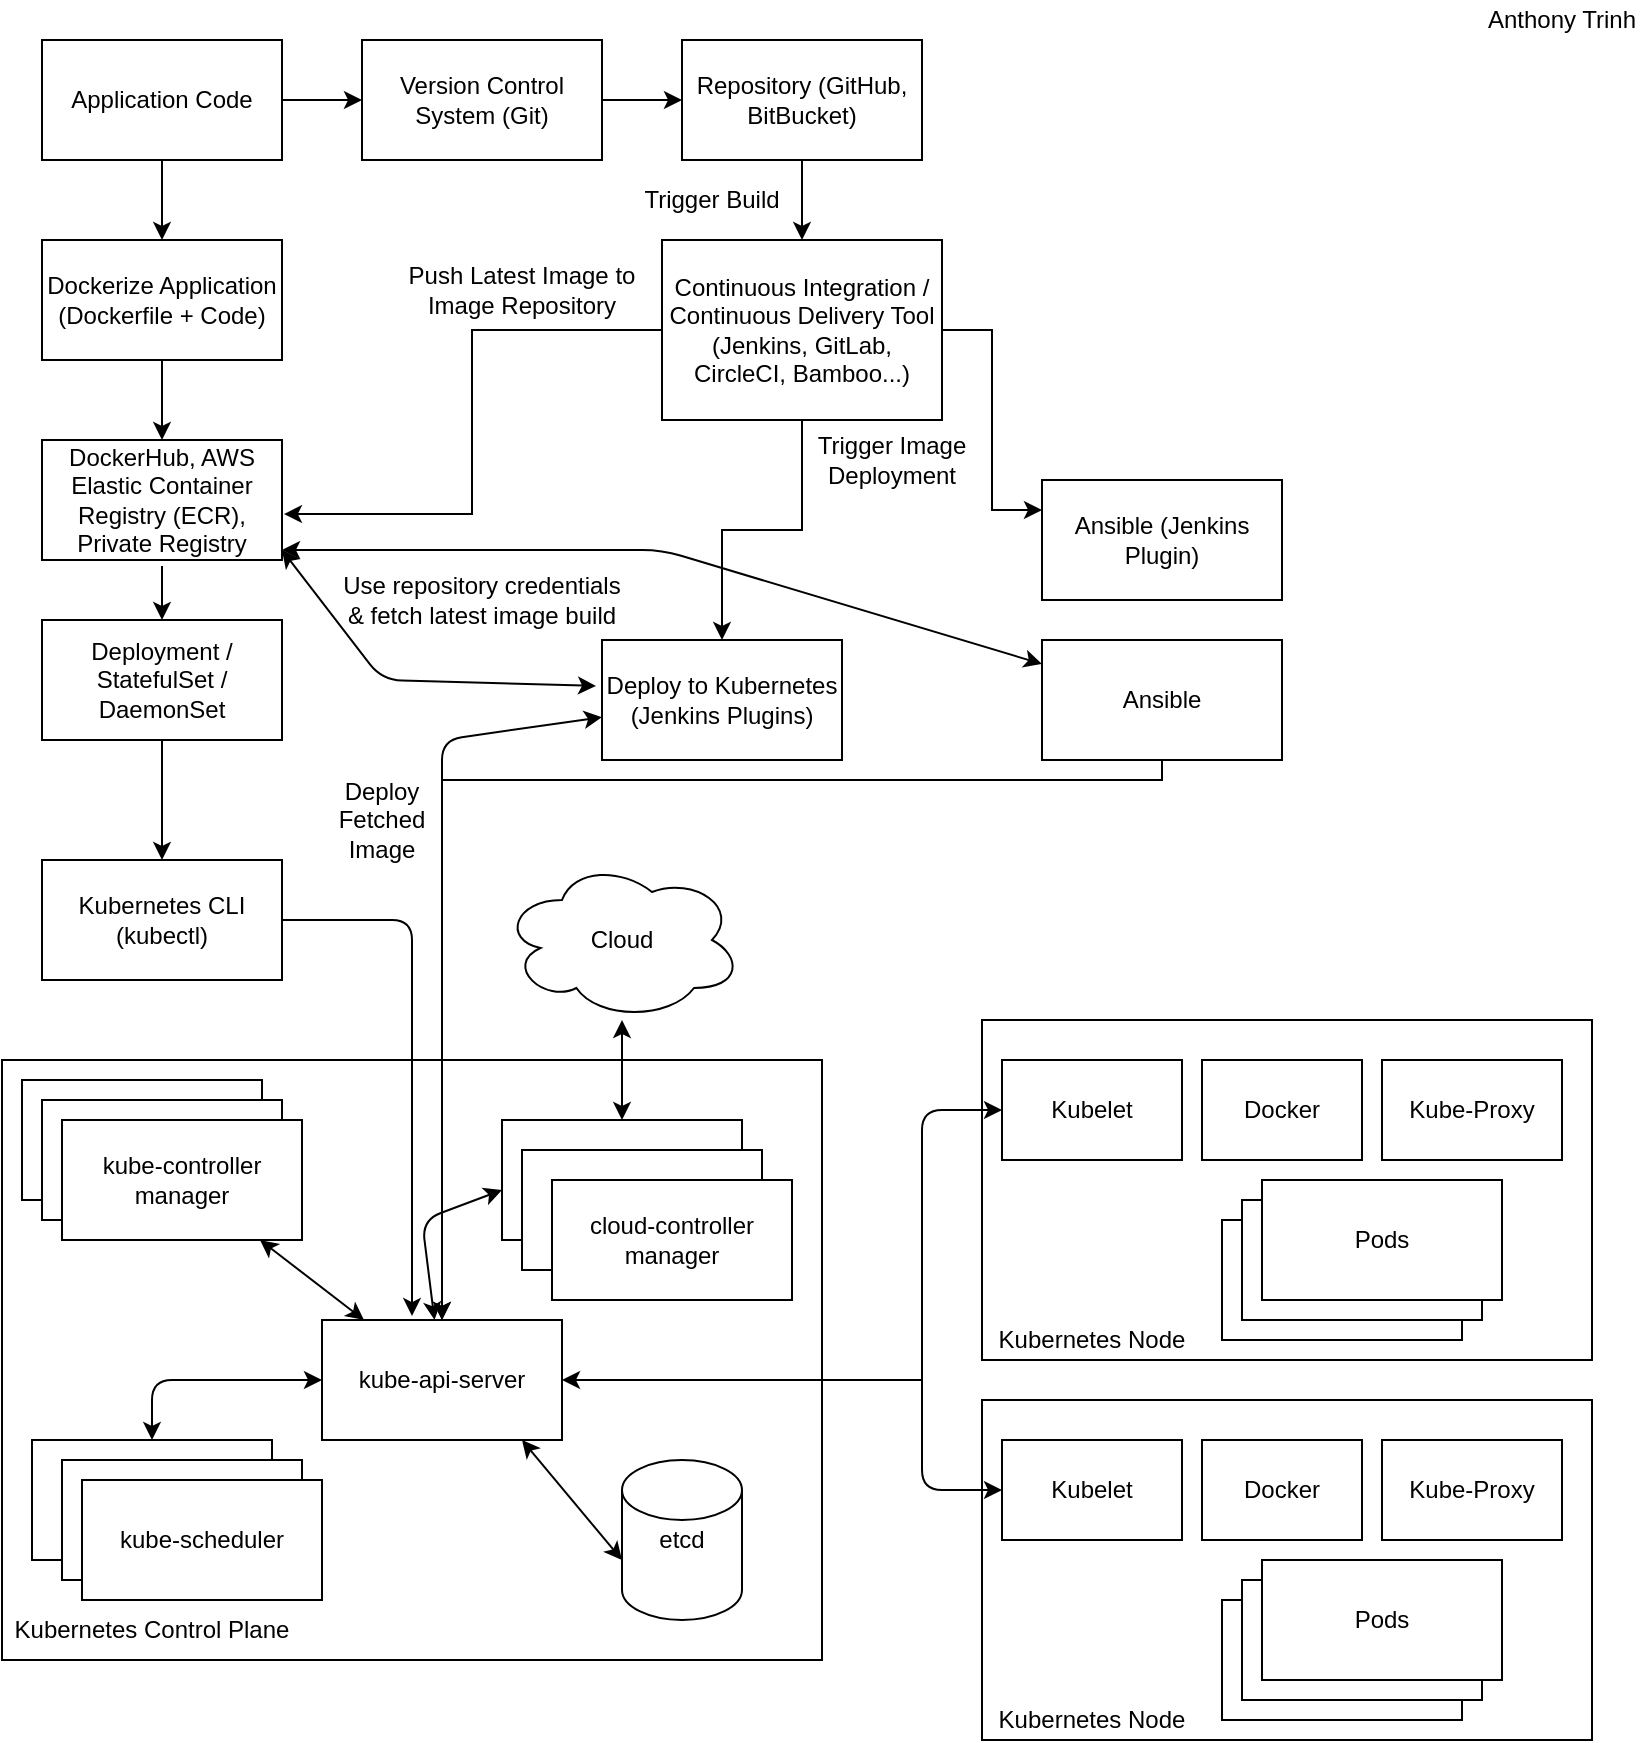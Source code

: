 <mxfile version="13.6.2" type="device"><diagram id="bO-3yxcehz5PCCvV3aQh" name="Page-1"><mxGraphModel dx="1278" dy="907" grid="1" gridSize="10" guides="1" tooltips="1" connect="1" arrows="1" fold="1" page="1" pageScale="1" pageWidth="850" pageHeight="1100" math="0" shadow="0"><root><mxCell id="0"/><mxCell id="1" parent="0"/><mxCell id="oTTUZ1WzRKGIwI-akk2n-10" style="edgeStyle=orthogonalEdgeStyle;rounded=0;orthogonalLoop=1;jettySize=auto;html=1;" edge="1" parent="1" source="oTTUZ1WzRKGIwI-akk2n-1" target="oTTUZ1WzRKGIwI-akk2n-3"><mxGeometry relative="1" as="geometry"/></mxCell><mxCell id="oTTUZ1WzRKGIwI-akk2n-11" value="" style="edgeStyle=orthogonalEdgeStyle;rounded=0;orthogonalLoop=1;jettySize=auto;html=1;" edge="1" parent="1" source="oTTUZ1WzRKGIwI-akk2n-1" target="oTTUZ1WzRKGIwI-akk2n-7"><mxGeometry relative="1" as="geometry"/></mxCell><mxCell id="oTTUZ1WzRKGIwI-akk2n-1" value="Application Code" style="rounded=0;whiteSpace=wrap;html=1;" vertex="1" parent="1"><mxGeometry x="30" y="40" width="120" height="60" as="geometry"/></mxCell><mxCell id="oTTUZ1WzRKGIwI-akk2n-6" value="" style="edgeStyle=orthogonalEdgeStyle;rounded=0;orthogonalLoop=1;jettySize=auto;html=1;" edge="1" parent="1" source="oTTUZ1WzRKGIwI-akk2n-3" target="oTTUZ1WzRKGIwI-akk2n-5"><mxGeometry relative="1" as="geometry"/></mxCell><mxCell id="oTTUZ1WzRKGIwI-akk2n-3" value="Version Control System (Git)" style="whiteSpace=wrap;html=1;rounded=0;" vertex="1" parent="1"><mxGeometry x="190" y="40" width="120" height="60" as="geometry"/></mxCell><mxCell id="oTTUZ1WzRKGIwI-akk2n-5" value="Repository (GitHub, BitBucket)" style="whiteSpace=wrap;html=1;rounded=0;" vertex="1" parent="1"><mxGeometry x="350" y="40" width="120" height="60" as="geometry"/></mxCell><mxCell id="oTTUZ1WzRKGIwI-akk2n-13" value="" style="edgeStyle=orthogonalEdgeStyle;rounded=0;orthogonalLoop=1;jettySize=auto;html=1;" edge="1" parent="1" source="oTTUZ1WzRKGIwI-akk2n-7" target="oTTUZ1WzRKGIwI-akk2n-12"><mxGeometry relative="1" as="geometry"/></mxCell><mxCell id="oTTUZ1WzRKGIwI-akk2n-7" value="Dockerize Application (Dockerfile + Code)" style="whiteSpace=wrap;html=1;rounded=0;" vertex="1" parent="1"><mxGeometry x="30" y="140" width="120" height="60" as="geometry"/></mxCell><mxCell id="oTTUZ1WzRKGIwI-akk2n-12" value="DockerHub, AWS Elastic Container Registry (ECR), Private Registry" style="whiteSpace=wrap;html=1;rounded=0;" vertex="1" parent="1"><mxGeometry x="30" y="240" width="120" height="60" as="geometry"/></mxCell><mxCell id="oTTUZ1WzRKGIwI-akk2n-17" value="" style="rounded=0;whiteSpace=wrap;html=1;align=left;" vertex="1" parent="1"><mxGeometry x="500" y="530" width="305" height="170" as="geometry"/></mxCell><mxCell id="oTTUZ1WzRKGIwI-akk2n-18" value="Kubernetes Node" style="text;html=1;strokeColor=none;fillColor=none;align=center;verticalAlign=middle;whiteSpace=wrap;rounded=0;" vertex="1" parent="1"><mxGeometry x="500" y="680" width="110" height="20" as="geometry"/></mxCell><mxCell id="oTTUZ1WzRKGIwI-akk2n-19" value="" style="rounded=0;whiteSpace=wrap;html=1;" vertex="1" parent="1"><mxGeometry x="620" y="630" width="120" height="60" as="geometry"/></mxCell><mxCell id="oTTUZ1WzRKGIwI-akk2n-20" value="" style="rounded=0;whiteSpace=wrap;html=1;" vertex="1" parent="1"><mxGeometry x="630" y="620" width="120" height="60" as="geometry"/></mxCell><mxCell id="oTTUZ1WzRKGIwI-akk2n-21" value="Pods" style="rounded=0;whiteSpace=wrap;html=1;" vertex="1" parent="1"><mxGeometry x="640" y="610" width="120" height="60" as="geometry"/></mxCell><mxCell id="oTTUZ1WzRKGIwI-akk2n-22" value="Kubelet" style="rounded=0;whiteSpace=wrap;html=1;" vertex="1" parent="1"><mxGeometry x="510" y="550" width="90" height="50" as="geometry"/></mxCell><mxCell id="oTTUZ1WzRKGIwI-akk2n-23" value="Kube-Proxy" style="rounded=0;whiteSpace=wrap;html=1;" vertex="1" parent="1"><mxGeometry x="700" y="550" width="90" height="50" as="geometry"/></mxCell><mxCell id="oTTUZ1WzRKGIwI-akk2n-24" value="Docker" style="rounded=0;whiteSpace=wrap;html=1;" vertex="1" parent="1"><mxGeometry x="610" y="550" width="80" height="50" as="geometry"/></mxCell><mxCell id="oTTUZ1WzRKGIwI-akk2n-25" value="" style="rounded=0;whiteSpace=wrap;html=1;" vertex="1" parent="1"><mxGeometry x="10" y="550" width="410" height="300" as="geometry"/></mxCell><mxCell id="oTTUZ1WzRKGIwI-akk2n-26" value="Kubernetes CLI (kubectl)" style="rounded=0;whiteSpace=wrap;html=1;" vertex="1" parent="1"><mxGeometry x="30" y="450" width="120" height="60" as="geometry"/></mxCell><mxCell id="oTTUZ1WzRKGIwI-akk2n-27" value="Kubernetes Control Plane" style="text;html=1;strokeColor=none;fillColor=none;align=center;verticalAlign=middle;whiteSpace=wrap;rounded=0;" vertex="1" parent="1"><mxGeometry x="10" y="820" width="150" height="30" as="geometry"/></mxCell><mxCell id="oTTUZ1WzRKGIwI-akk2n-28" value="kube-api-server" style="rounded=0;whiteSpace=wrap;html=1;" vertex="1" parent="1"><mxGeometry x="170" y="680" width="120" height="60" as="geometry"/></mxCell><mxCell id="oTTUZ1WzRKGIwI-akk2n-31" value="" style="rounded=0;whiteSpace=wrap;html=1;align=left;" vertex="1" parent="1"><mxGeometry x="500" y="720" width="305" height="170" as="geometry"/></mxCell><mxCell id="oTTUZ1WzRKGIwI-akk2n-32" value="Kubernetes Node" style="text;html=1;strokeColor=none;fillColor=none;align=center;verticalAlign=middle;whiteSpace=wrap;rounded=0;" vertex="1" parent="1"><mxGeometry x="500" y="870" width="110" height="20" as="geometry"/></mxCell><mxCell id="oTTUZ1WzRKGIwI-akk2n-33" value="" style="rounded=0;whiteSpace=wrap;html=1;" vertex="1" parent="1"><mxGeometry x="620" y="820" width="120" height="60" as="geometry"/></mxCell><mxCell id="oTTUZ1WzRKGIwI-akk2n-34" value="" style="rounded=0;whiteSpace=wrap;html=1;" vertex="1" parent="1"><mxGeometry x="630" y="810" width="120" height="60" as="geometry"/></mxCell><mxCell id="oTTUZ1WzRKGIwI-akk2n-35" value="Pods" style="rounded=0;whiteSpace=wrap;html=1;" vertex="1" parent="1"><mxGeometry x="640" y="800" width="120" height="60" as="geometry"/></mxCell><mxCell id="oTTUZ1WzRKGIwI-akk2n-36" value="Kubelet" style="rounded=0;whiteSpace=wrap;html=1;" vertex="1" parent="1"><mxGeometry x="510" y="740" width="90" height="50" as="geometry"/></mxCell><mxCell id="oTTUZ1WzRKGIwI-akk2n-37" value="Kube-Proxy" style="rounded=0;whiteSpace=wrap;html=1;" vertex="1" parent="1"><mxGeometry x="700" y="740" width="90" height="50" as="geometry"/></mxCell><mxCell id="oTTUZ1WzRKGIwI-akk2n-38" value="Docker" style="rounded=0;whiteSpace=wrap;html=1;" vertex="1" parent="1"><mxGeometry x="610" y="740" width="80" height="50" as="geometry"/></mxCell><mxCell id="oTTUZ1WzRKGIwI-akk2n-40" value="" style="endArrow=classic;html=1;entryX=1;entryY=0.5;entryDx=0;entryDy=0;" edge="1" parent="1" target="oTTUZ1WzRKGIwI-akk2n-28"><mxGeometry width="50" height="50" relative="1" as="geometry"><mxPoint x="470" y="710" as="sourcePoint"/><mxPoint x="380" y="370" as="targetPoint"/></mxGeometry></mxCell><mxCell id="oTTUZ1WzRKGIwI-akk2n-41" value="" style="endArrow=classic;startArrow=classic;html=1;entryX=0;entryY=0.5;entryDx=0;entryDy=0;exitX=0;exitY=0.5;exitDx=0;exitDy=0;" edge="1" parent="1" source="oTTUZ1WzRKGIwI-akk2n-36" target="oTTUZ1WzRKGIwI-akk2n-22"><mxGeometry width="50" height="50" relative="1" as="geometry"><mxPoint x="445" y="705" as="sourcePoint"/><mxPoint x="495" y="655" as="targetPoint"/><Array as="points"><mxPoint x="470" y="765"/><mxPoint x="470" y="680"/><mxPoint x="470" y="575"/></Array></mxGeometry></mxCell><mxCell id="oTTUZ1WzRKGIwI-akk2n-43" value="kube-controller manager" style="rounded=0;whiteSpace=wrap;html=1;" vertex="1" parent="1"><mxGeometry x="20" y="560" width="120" height="60" as="geometry"/></mxCell><mxCell id="oTTUZ1WzRKGIwI-akk2n-44" value="kube-scheduler" style="rounded=0;whiteSpace=wrap;html=1;" vertex="1" parent="1"><mxGeometry x="25" y="740" width="120" height="60" as="geometry"/></mxCell><mxCell id="oTTUZ1WzRKGIwI-akk2n-46" value="etcd" style="shape=cylinder2;whiteSpace=wrap;html=1;boundedLbl=1;backgroundOutline=1;size=15;" vertex="1" parent="1"><mxGeometry x="320" y="750" width="60" height="80" as="geometry"/></mxCell><mxCell id="oTTUZ1WzRKGIwI-akk2n-47" value="cloud-controller manager" style="rounded=0;whiteSpace=wrap;html=1;" vertex="1" parent="1"><mxGeometry x="260" y="580" width="120" height="60" as="geometry"/></mxCell><mxCell id="oTTUZ1WzRKGIwI-akk2n-48" value="cloud-controller manager" style="rounded=0;whiteSpace=wrap;html=1;" vertex="1" parent="1"><mxGeometry x="270" y="595" width="120" height="60" as="geometry"/></mxCell><mxCell id="oTTUZ1WzRKGIwI-akk2n-49" value="cloud-controller manager" style="rounded=0;whiteSpace=wrap;html=1;" vertex="1" parent="1"><mxGeometry x="285" y="610" width="120" height="60" as="geometry"/></mxCell><mxCell id="oTTUZ1WzRKGIwI-akk2n-50" value="kube-scheduler" style="rounded=0;whiteSpace=wrap;html=1;" vertex="1" parent="1"><mxGeometry x="40" y="750" width="120" height="60" as="geometry"/></mxCell><mxCell id="oTTUZ1WzRKGIwI-akk2n-51" value="kube-scheduler" style="rounded=0;whiteSpace=wrap;html=1;" vertex="1" parent="1"><mxGeometry x="50" y="760" width="120" height="60" as="geometry"/></mxCell><mxCell id="oTTUZ1WzRKGIwI-akk2n-52" value="kube-controller manager" style="rounded=0;whiteSpace=wrap;html=1;" vertex="1" parent="1"><mxGeometry x="30" y="570" width="120" height="60" as="geometry"/></mxCell><mxCell id="oTTUZ1WzRKGIwI-akk2n-53" value="kube-controller manager" style="rounded=0;whiteSpace=wrap;html=1;" vertex="1" parent="1"><mxGeometry x="40" y="580" width="120" height="60" as="geometry"/></mxCell><mxCell id="oTTUZ1WzRKGIwI-akk2n-58" value="" style="endArrow=classic;startArrow=classic;html=1;" edge="1" parent="1" target="oTTUZ1WzRKGIwI-akk2n-28"><mxGeometry width="50" height="50" relative="1" as="geometry"><mxPoint x="85" y="740" as="sourcePoint"/><mxPoint x="135" y="690" as="targetPoint"/><Array as="points"><mxPoint x="85" y="710"/></Array></mxGeometry></mxCell><mxCell id="oTTUZ1WzRKGIwI-akk2n-59" value="" style="endArrow=classic;startArrow=classic;html=1;" edge="1" parent="1" source="oTTUZ1WzRKGIwI-akk2n-28"><mxGeometry width="50" height="50" relative="1" as="geometry"><mxPoint x="210" y="665" as="sourcePoint"/><mxPoint x="260" y="615" as="targetPoint"/><Array as="points"><mxPoint x="220" y="630"/></Array></mxGeometry></mxCell><mxCell id="oTTUZ1WzRKGIwI-akk2n-60" value="" style="endArrow=classic;startArrow=classic;html=1;" edge="1" parent="1" source="oTTUZ1WzRKGIwI-akk2n-53" target="oTTUZ1WzRKGIwI-akk2n-28"><mxGeometry width="50" height="50" relative="1" as="geometry"><mxPoint x="130" y="690" as="sourcePoint"/><mxPoint x="180" y="640" as="targetPoint"/></mxGeometry></mxCell><mxCell id="oTTUZ1WzRKGIwI-akk2n-61" value="Cloud" style="ellipse;shape=cloud;whiteSpace=wrap;html=1;" vertex="1" parent="1"><mxGeometry x="260" y="450" width="120" height="80" as="geometry"/></mxCell><mxCell id="oTTUZ1WzRKGIwI-akk2n-62" value="" style="endArrow=classic;startArrow=classic;html=1;" edge="1" parent="1" source="oTTUZ1WzRKGIwI-akk2n-47" target="oTTUZ1WzRKGIwI-akk2n-61"><mxGeometry width="50" height="50" relative="1" as="geometry"><mxPoint x="325" y="360" as="sourcePoint"/><mxPoint x="375" y="310" as="targetPoint"/></mxGeometry></mxCell><mxCell id="oTTUZ1WzRKGIwI-akk2n-63" value="Deployment / StatefulSet / DaemonSet" style="rounded=0;whiteSpace=wrap;html=1;" vertex="1" parent="1"><mxGeometry x="30" y="330" width="120" height="60" as="geometry"/></mxCell><mxCell id="oTTUZ1WzRKGIwI-akk2n-64" value="" style="endArrow=classic;html=1;" edge="1" parent="1" target="oTTUZ1WzRKGIwI-akk2n-63"><mxGeometry width="50" height="50" relative="1" as="geometry"><mxPoint x="90" y="303" as="sourcePoint"/><mxPoint x="200" y="230" as="targetPoint"/></mxGeometry></mxCell><mxCell id="oTTUZ1WzRKGIwI-akk2n-65" value="" style="endArrow=classic;html=1;exitX=0.5;exitY=1;exitDx=0;exitDy=0;" edge="1" parent="1" source="oTTUZ1WzRKGIwI-akk2n-63" target="oTTUZ1WzRKGIwI-akk2n-26"><mxGeometry width="50" height="50" relative="1" as="geometry"><mxPoint x="330" y="280" as="sourcePoint"/><mxPoint x="380" y="230" as="targetPoint"/></mxGeometry></mxCell><mxCell id="oTTUZ1WzRKGIwI-akk2n-66" value="" style="endArrow=classic;html=1;exitX=1;exitY=0.5;exitDx=0;exitDy=0;entryX=0.375;entryY=-0.033;entryDx=0;entryDy=0;entryPerimeter=0;" edge="1" parent="1" source="oTTUZ1WzRKGIwI-akk2n-26" target="oTTUZ1WzRKGIwI-akk2n-28"><mxGeometry width="50" height="50" relative="1" as="geometry"><mxPoint x="240" y="360" as="sourcePoint"/><mxPoint x="250" y="470" as="targetPoint"/><Array as="points"><mxPoint x="215" y="480"/></Array></mxGeometry></mxCell><mxCell id="oTTUZ1WzRKGIwI-akk2n-68" value="" style="endArrow=classic;startArrow=classic;html=1;exitX=0;exitY=0.625;exitDx=0;exitDy=0;exitPerimeter=0;" edge="1" parent="1" source="oTTUZ1WzRKGIwI-akk2n-46"><mxGeometry width="50" height="50" relative="1" as="geometry"><mxPoint x="220" y="790" as="sourcePoint"/><mxPoint x="270" y="740" as="targetPoint"/></mxGeometry></mxCell><mxCell id="oTTUZ1WzRKGIwI-akk2n-70" value="" style="endArrow=classic;html=1;exitX=0.5;exitY=1;exitDx=0;exitDy=0;" edge="1" parent="1" source="oTTUZ1WzRKGIwI-akk2n-5" target="oTTUZ1WzRKGIwI-akk2n-73"><mxGeometry width="50" height="50" relative="1" as="geometry"><mxPoint x="470" y="70" as="sourcePoint"/><mxPoint x="560" y="70" as="targetPoint"/></mxGeometry></mxCell><mxCell id="oTTUZ1WzRKGIwI-akk2n-71" value="Trigger Build" style="text;html=1;strokeColor=none;fillColor=none;align=center;verticalAlign=middle;whiteSpace=wrap;rounded=0;" vertex="1" parent="1"><mxGeometry x="325" y="110" width="80" height="20" as="geometry"/></mxCell><mxCell id="oTTUZ1WzRKGIwI-akk2n-79" style="edgeStyle=orthogonalEdgeStyle;rounded=0;orthogonalLoop=1;jettySize=auto;html=1;entryX=1.008;entryY=0.617;entryDx=0;entryDy=0;entryPerimeter=0;" edge="1" parent="1" source="oTTUZ1WzRKGIwI-akk2n-73" target="oTTUZ1WzRKGIwI-akk2n-12"><mxGeometry relative="1" as="geometry"/></mxCell><mxCell id="oTTUZ1WzRKGIwI-akk2n-87" style="edgeStyle=orthogonalEdgeStyle;rounded=0;orthogonalLoop=1;jettySize=auto;html=1;entryX=0.5;entryY=0;entryDx=0;entryDy=0;" edge="1" parent="1" source="oTTUZ1WzRKGIwI-akk2n-73" target="oTTUZ1WzRKGIwI-akk2n-80"><mxGeometry relative="1" as="geometry"/></mxCell><mxCell id="oTTUZ1WzRKGIwI-akk2n-90" style="edgeStyle=orthogonalEdgeStyle;rounded=0;orthogonalLoop=1;jettySize=auto;html=1;entryX=0;entryY=0.25;entryDx=0;entryDy=0;" edge="1" parent="1" source="oTTUZ1WzRKGIwI-akk2n-73" target="oTTUZ1WzRKGIwI-akk2n-89"><mxGeometry relative="1" as="geometry"/></mxCell><mxCell id="oTTUZ1WzRKGIwI-akk2n-73" value="Continuous Integration / Continuous Delivery Tool (Jenkins, GitLab, CircleCI, Bamboo...)" style="rounded=0;whiteSpace=wrap;html=1;" vertex="1" parent="1"><mxGeometry x="340" y="140" width="140" height="90" as="geometry"/></mxCell><mxCell id="oTTUZ1WzRKGIwI-akk2n-80" value="Deploy to Kubernetes (Jenkins Plugins)" style="rounded=0;whiteSpace=wrap;html=1;" vertex="1" parent="1"><mxGeometry x="310" y="340" width="120" height="60" as="geometry"/></mxCell><mxCell id="oTTUZ1WzRKGIwI-akk2n-81" value="" style="endArrow=classic;startArrow=classic;html=1;entryX=-0.025;entryY=0.383;entryDx=0;entryDy=0;entryPerimeter=0;" edge="1" parent="1" target="oTTUZ1WzRKGIwI-akk2n-80"><mxGeometry width="50" height="50" relative="1" as="geometry"><mxPoint x="150" y="295" as="sourcePoint"/><mxPoint x="200" y="245" as="targetPoint"/><Array as="points"><mxPoint x="200" y="360"/></Array></mxGeometry></mxCell><mxCell id="oTTUZ1WzRKGIwI-akk2n-83" value="Push Latest Image to Image Repository" style="text;html=1;strokeColor=none;fillColor=none;align=center;verticalAlign=middle;whiteSpace=wrap;rounded=0;" vertex="1" parent="1"><mxGeometry x="210" y="150" width="120" height="30" as="geometry"/></mxCell><mxCell id="oTTUZ1WzRKGIwI-akk2n-84" value="Use repository credentials &amp;amp; fetch latest image build" style="text;html=1;strokeColor=none;fillColor=none;align=center;verticalAlign=middle;whiteSpace=wrap;rounded=0;" vertex="1" parent="1"><mxGeometry x="175" y="300" width="150" height="40" as="geometry"/></mxCell><mxCell id="oTTUZ1WzRKGIwI-akk2n-85" value="" style="endArrow=classic;startArrow=classic;html=1;exitX=0.5;exitY=0;exitDx=0;exitDy=0;" edge="1" parent="1" source="oTTUZ1WzRKGIwI-akk2n-28" target="oTTUZ1WzRKGIwI-akk2n-80"><mxGeometry width="50" height="50" relative="1" as="geometry"><mxPoint x="305" y="390" as="sourcePoint"/><mxPoint x="355" y="340" as="targetPoint"/><Array as="points"><mxPoint x="230" y="390"/></Array></mxGeometry></mxCell><mxCell id="oTTUZ1WzRKGIwI-akk2n-88" value="Trigger Image Deployment" style="text;html=1;strokeColor=none;fillColor=none;align=center;verticalAlign=middle;whiteSpace=wrap;rounded=0;" vertex="1" parent="1"><mxGeometry x="410" y="240" width="90" height="20" as="geometry"/></mxCell><mxCell id="oTTUZ1WzRKGIwI-akk2n-89" value="Ansible (Jenkins Plugin)" style="rounded=0;whiteSpace=wrap;html=1;" vertex="1" parent="1"><mxGeometry x="530" y="260" width="120" height="60" as="geometry"/></mxCell><mxCell id="oTTUZ1WzRKGIwI-akk2n-95" style="edgeStyle=orthogonalEdgeStyle;rounded=0;orthogonalLoop=1;jettySize=auto;html=1;entryX=0.5;entryY=0;entryDx=0;entryDy=0;" edge="1" parent="1" source="oTTUZ1WzRKGIwI-akk2n-93" target="oTTUZ1WzRKGIwI-akk2n-28"><mxGeometry relative="1" as="geometry"><Array as="points"><mxPoint x="590" y="410"/><mxPoint x="230" y="410"/></Array></mxGeometry></mxCell><mxCell id="oTTUZ1WzRKGIwI-akk2n-93" value="Ansible" style="rounded=0;whiteSpace=wrap;html=1;" vertex="1" parent="1"><mxGeometry x="530" y="340" width="120" height="60" as="geometry"/></mxCell><mxCell id="oTTUZ1WzRKGIwI-akk2n-94" value="" style="endArrow=classic;startArrow=classic;html=1;" edge="1" parent="1" target="oTTUZ1WzRKGIwI-akk2n-93"><mxGeometry width="50" height="50" relative="1" as="geometry"><mxPoint x="150" y="295" as="sourcePoint"/><mxPoint x="200" y="245" as="targetPoint"/><Array as="points"><mxPoint x="340" y="295"/></Array></mxGeometry></mxCell><mxCell id="oTTUZ1WzRKGIwI-akk2n-96" value="Deploy&lt;br&gt;Fetched Image" style="text;html=1;strokeColor=none;fillColor=none;align=center;verticalAlign=middle;whiteSpace=wrap;rounded=0;" vertex="1" parent="1"><mxGeometry x="160" y="410" width="80" height="40" as="geometry"/></mxCell><mxCell id="oTTUZ1WzRKGIwI-akk2n-97" value="Anthony Trinh" style="text;html=1;strokeColor=none;fillColor=none;align=center;verticalAlign=middle;whiteSpace=wrap;rounded=0;" vertex="1" parent="1"><mxGeometry x="750" y="20" width="80" height="20" as="geometry"/></mxCell></root></mxGraphModel></diagram></mxfile>